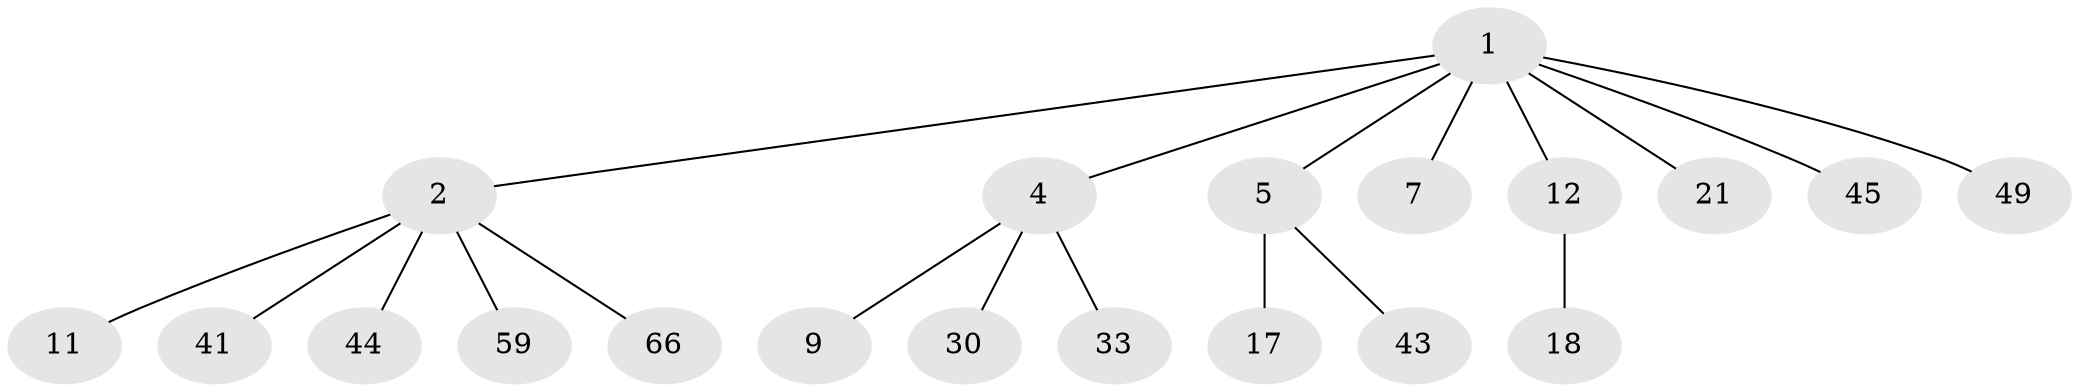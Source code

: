 // original degree distribution, {6: 0.014492753623188406, 5: 0.043478260869565216, 3: 0.11594202898550725, 4: 0.07246376811594203, 2: 0.2753623188405797, 1: 0.4782608695652174}
// Generated by graph-tools (version 1.1) at 2025/19/03/04/25 18:19:16]
// undirected, 20 vertices, 19 edges
graph export_dot {
graph [start="1"]
  node [color=gray90,style=filled];
  1 [super="+6+3+23"];
  2 [super="+10+42+13"];
  4 [super="+24+67"];
  5 [super="+8+40+39+29"];
  7 [super="+54+56+22"];
  9;
  11 [super="+15+34+63"];
  12 [super="+37+16"];
  17 [super="+38"];
  18 [super="+47"];
  21;
  30;
  33;
  41 [super="+48"];
  43;
  44 [super="+64+51"];
  45 [super="+69"];
  49;
  59;
  66;
  1 -- 2;
  1 -- 4;
  1 -- 45;
  1 -- 49;
  1 -- 21;
  1 -- 7;
  1 -- 12;
  1 -- 5;
  2 -- 11;
  2 -- 41;
  2 -- 66;
  2 -- 59;
  2 -- 44;
  4 -- 9;
  4 -- 33;
  4 -- 30;
  5 -- 17;
  5 -- 43;
  12 -- 18;
}
